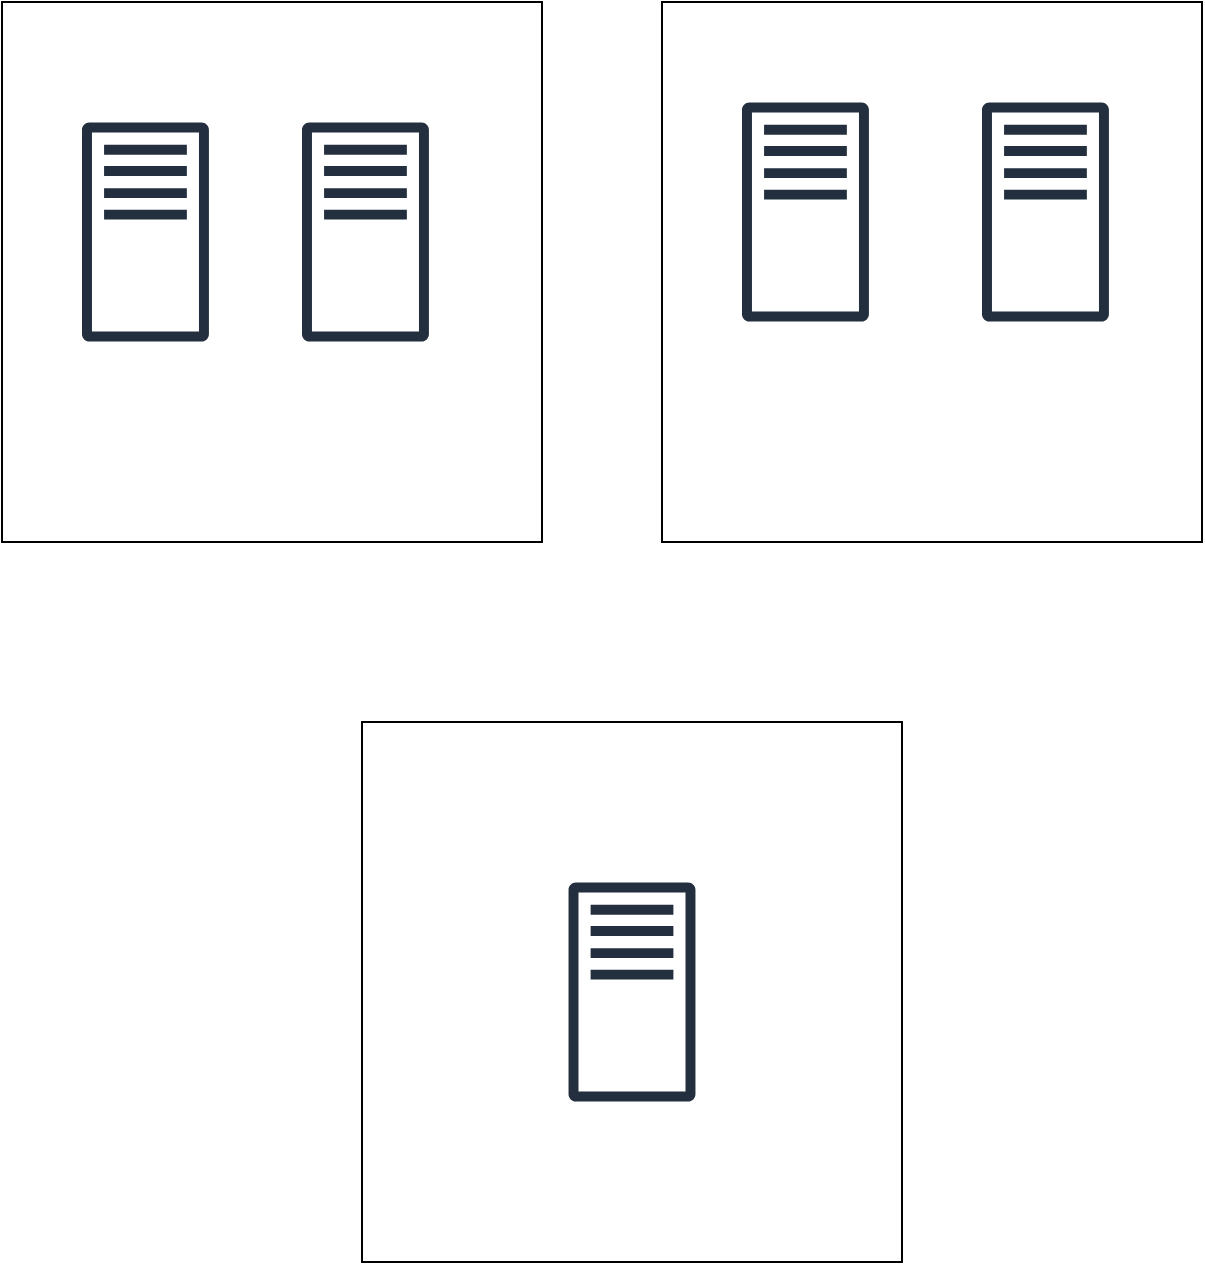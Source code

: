 <mxfile version="14.4.3" type="github"><diagram id="LeLp1ltLbhlh3DqvSOOj" name="Page-1"><mxGraphModel dx="1421" dy="751" grid="1" gridSize="10" guides="1" tooltips="1" connect="1" arrows="1" fold="1" page="1" pageScale="1" pageWidth="850" pageHeight="1100" math="0" shadow="0"><root><mxCell id="0"/><mxCell id="1" parent="0"/><mxCell id="HcxyvW8OCpvpfYNggLMx-1" value="" style="whiteSpace=wrap;html=1;aspect=fixed;" vertex="1" parent="1"><mxGeometry x="80" y="90" width="270" height="270" as="geometry"/></mxCell><mxCell id="HcxyvW8OCpvpfYNggLMx-2" value="" style="whiteSpace=wrap;html=1;aspect=fixed;" vertex="1" parent="1"><mxGeometry x="410" y="90" width="270" height="270" as="geometry"/></mxCell><mxCell id="HcxyvW8OCpvpfYNggLMx-3" value="" style="outlineConnect=0;fontColor=#232F3E;gradientColor=none;fillColor=#232F3E;strokeColor=none;dashed=0;verticalLabelPosition=bottom;verticalAlign=top;align=center;html=1;fontSize=12;fontStyle=0;aspect=fixed;pointerEvents=1;shape=mxgraph.aws4.traditional_server;" vertex="1" parent="1"><mxGeometry x="120" y="150" width="63.46" height="110" as="geometry"/></mxCell><mxCell id="HcxyvW8OCpvpfYNggLMx-4" value="" style="outlineConnect=0;fontColor=#232F3E;gradientColor=none;fillColor=#232F3E;strokeColor=none;dashed=0;verticalLabelPosition=bottom;verticalAlign=top;align=center;html=1;fontSize=12;fontStyle=0;aspect=fixed;pointerEvents=1;shape=mxgraph.aws4.traditional_server;" vertex="1" parent="1"><mxGeometry x="230" y="150" width="63.46" height="110" as="geometry"/></mxCell><mxCell id="HcxyvW8OCpvpfYNggLMx-5" value="" style="outlineConnect=0;fontColor=#232F3E;gradientColor=none;fillColor=#232F3E;strokeColor=none;dashed=0;verticalLabelPosition=bottom;verticalAlign=top;align=center;html=1;fontSize=12;fontStyle=0;aspect=fixed;pointerEvents=1;shape=mxgraph.aws4.traditional_server;" vertex="1" parent="1"><mxGeometry x="450" y="140" width="63.46" height="110" as="geometry"/></mxCell><mxCell id="HcxyvW8OCpvpfYNggLMx-6" value="" style="outlineConnect=0;fontColor=#232F3E;gradientColor=none;fillColor=#232F3E;strokeColor=none;dashed=0;verticalLabelPosition=bottom;verticalAlign=top;align=center;html=1;fontSize=12;fontStyle=0;aspect=fixed;pointerEvents=1;shape=mxgraph.aws4.traditional_server;" vertex="1" parent="1"><mxGeometry x="570" y="140" width="63.46" height="110" as="geometry"/></mxCell><mxCell id="HcxyvW8OCpvpfYNggLMx-7" value="" style="whiteSpace=wrap;html=1;aspect=fixed;" vertex="1" parent="1"><mxGeometry x="260" y="450" width="270" height="270" as="geometry"/></mxCell><mxCell id="HcxyvW8OCpvpfYNggLMx-8" value="" style="outlineConnect=0;fontColor=#232F3E;gradientColor=none;fillColor=#232F3E;strokeColor=none;dashed=0;verticalLabelPosition=bottom;verticalAlign=top;align=center;html=1;fontSize=12;fontStyle=0;aspect=fixed;pointerEvents=1;shape=mxgraph.aws4.traditional_server;" vertex="1" parent="1"><mxGeometry x="363.27" y="530" width="63.46" height="110" as="geometry"/></mxCell></root></mxGraphModel></diagram></mxfile>
